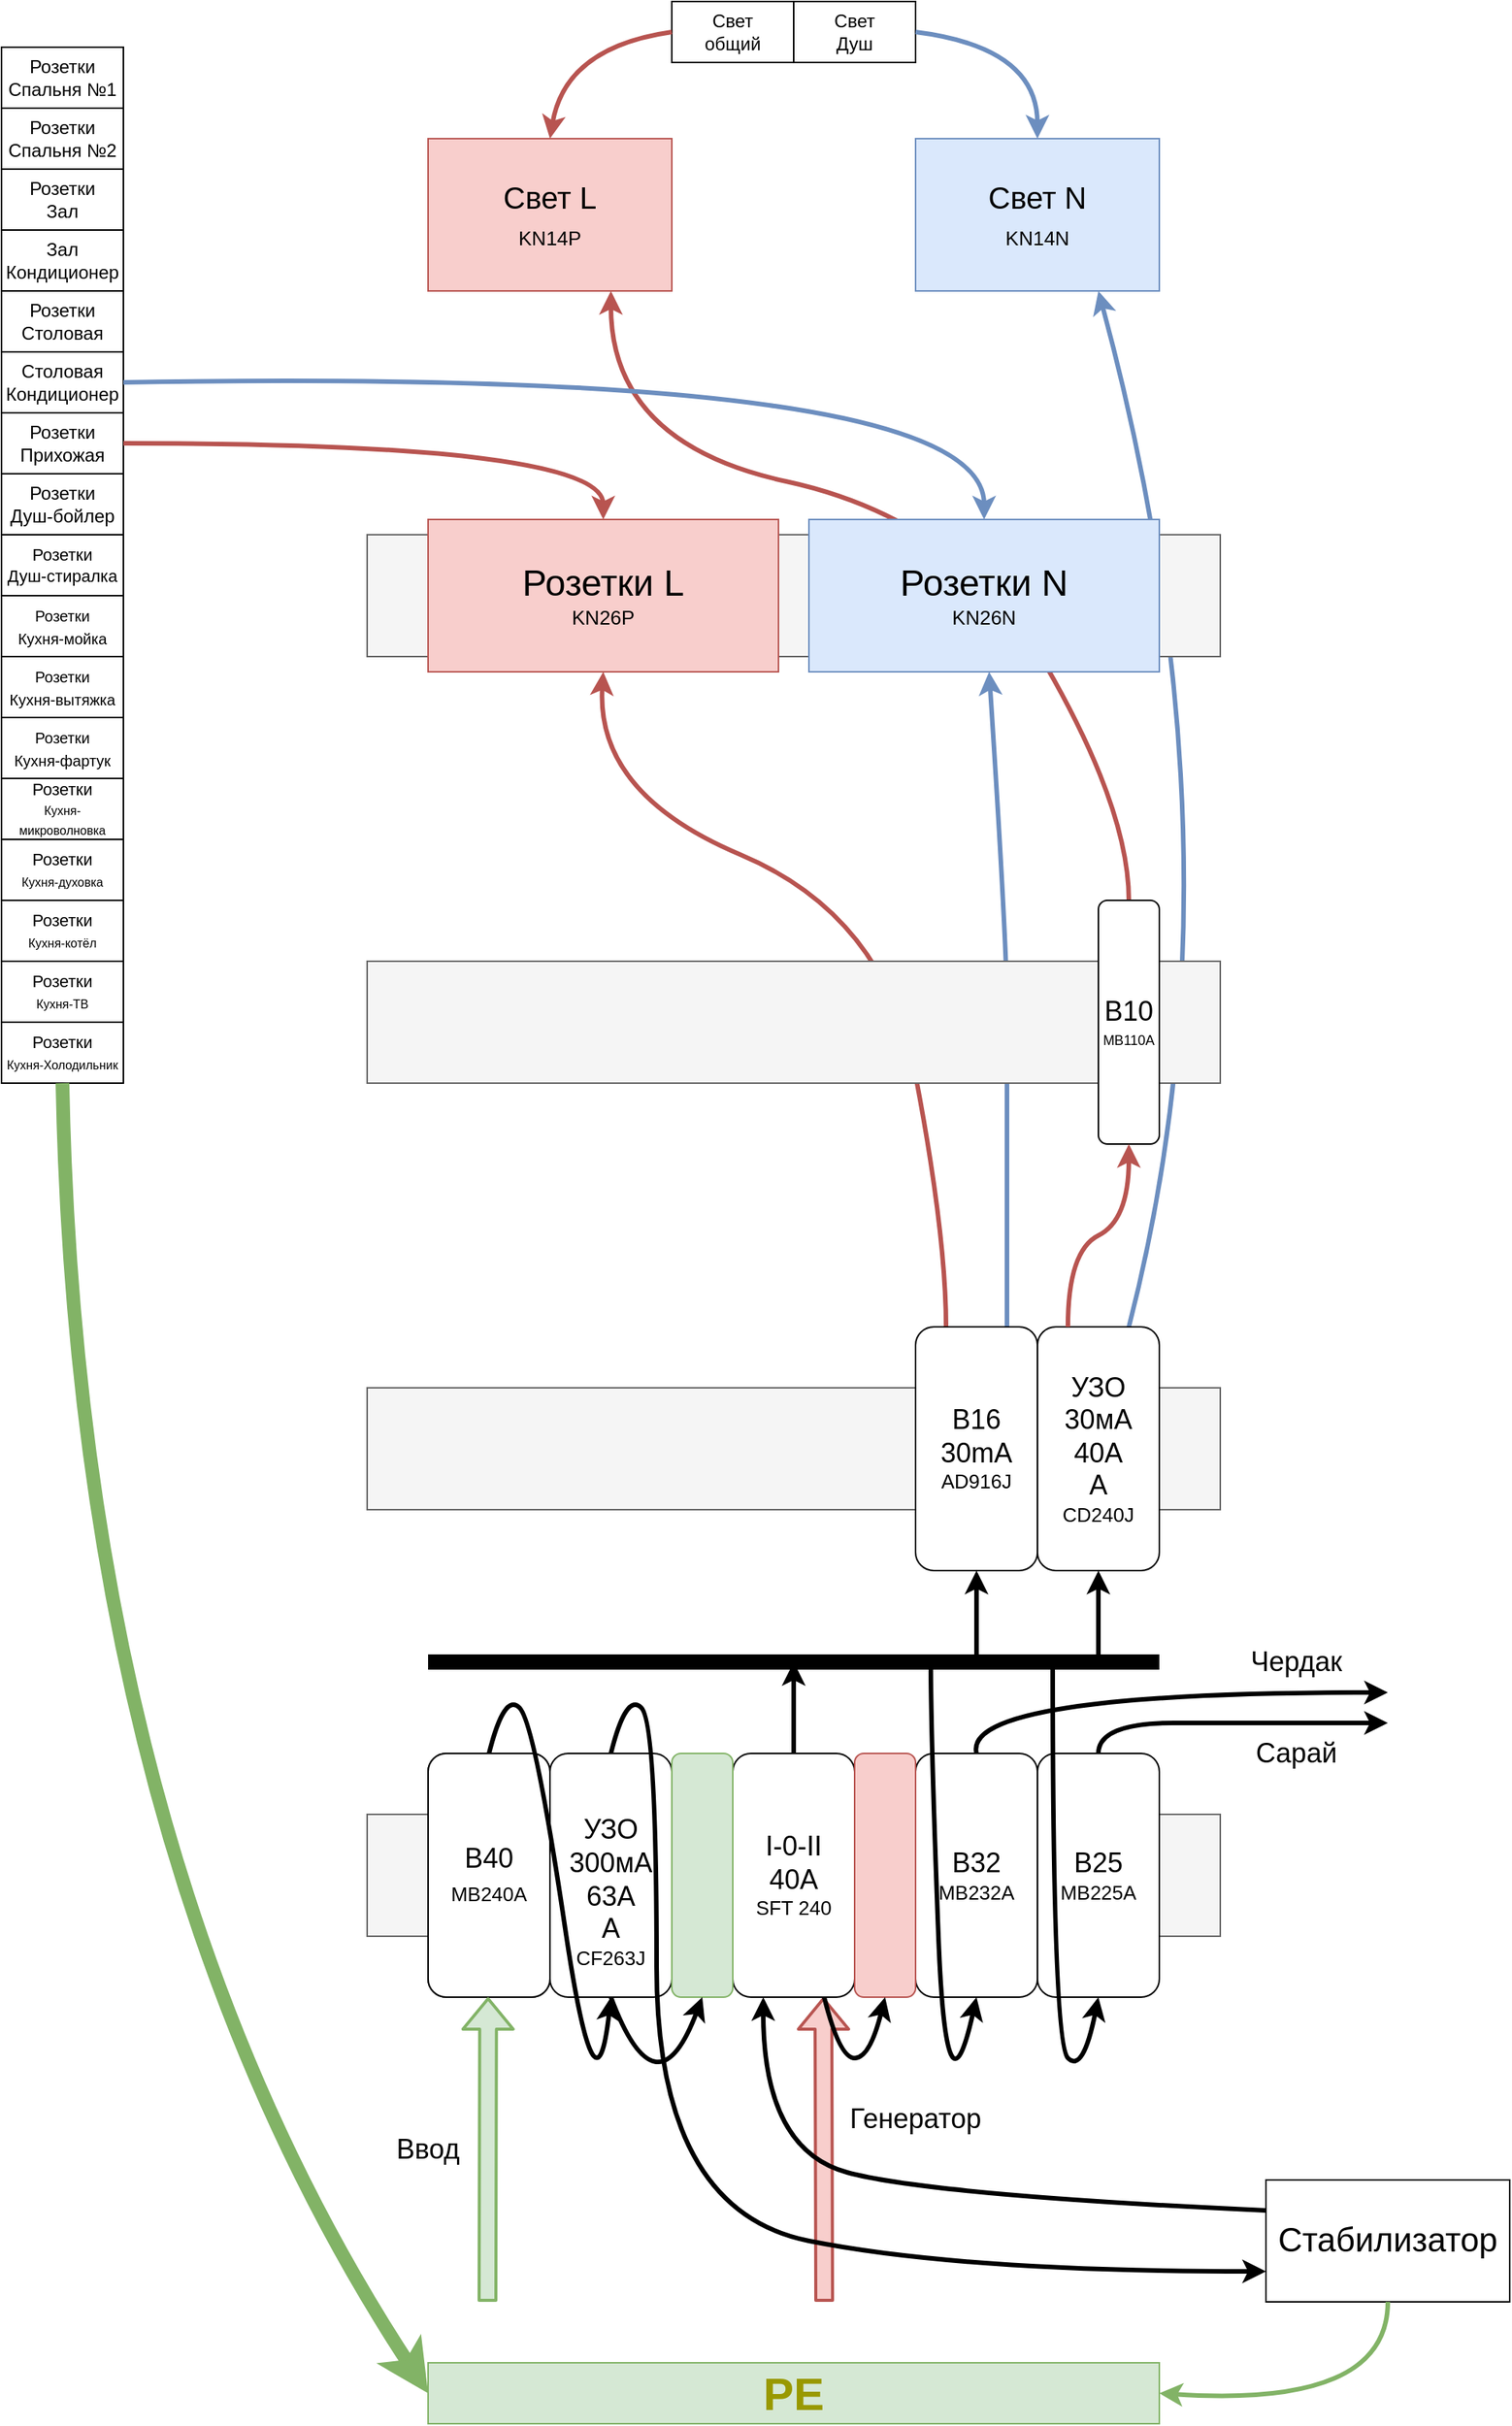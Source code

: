 <mxfile version="13.6.2" type="github">
  <diagram id="LkfhWpor7lDu-k25dBGM" name="Версия 1">
    <mxGraphModel dx="1091" dy="1103" grid="1" gridSize="10" guides="1" tooltips="1" connect="1" arrows="1" fold="1" page="1" pageScale="1" pageWidth="1169" pageHeight="1654" math="0" shadow="0">
      <root>
        <mxCell id="1T-89taB87COxcUD3kPp-0" />
        <mxCell id="1T-89taB87COxcUD3kPp-1" parent="1T-89taB87COxcUD3kPp-0" />
        <mxCell id="gXGEx_JHsCBYrGABIQa0-18" value="" style="shape=flexArrow;endArrow=classic;html=1;strokeWidth=2;fillColor=#f8cecc;strokeColor=#b85450;" edge="1" parent="1T-89taB87COxcUD3kPp-1">
          <mxGeometry width="50" height="50" relative="1" as="geometry">
            <mxPoint x="580" y="1520" as="sourcePoint" />
            <mxPoint x="579.5" y="1320" as="targetPoint" />
          </mxGeometry>
        </mxCell>
        <mxCell id="tsX-wB04UhycCPOWPUZV-7" value="" style="curved=1;endArrow=classic;html=1;strokeWidth=3;fillColor=#f8cecc;strokeColor=#b85450;exitX=0.75;exitY=0;exitDx=0;exitDy=0;entryX=0.5;entryY=1;entryDx=0;entryDy=0;" edge="1" parent="1T-89taB87COxcUD3kPp-1" target="tsX-wB04UhycCPOWPUZV-3">
          <mxGeometry width="50" height="50" relative="1" as="geometry">
            <mxPoint x="660.0" y="880" as="sourcePoint" />
            <mxPoint x="660.0" y="760" as="targetPoint" />
            <Array as="points">
              <mxPoint x="660" y="820" />
              <mxPoint x="620" y="610" />
              <mxPoint x="430" y="530" />
            </Array>
          </mxGeometry>
        </mxCell>
        <mxCell id="tsX-wB04UhycCPOWPUZV-6" value="" style="curved=1;endArrow=classic;html=1;strokeWidth=3;fillColor=#dae8fc;strokeColor=#6c8ebf;exitX=0.75;exitY=0;exitDx=0;exitDy=0;" edge="1" parent="1T-89taB87COxcUD3kPp-1" source="gXGEx_JHsCBYrGABIQa0-9" target="tsX-wB04UhycCPOWPUZV-2">
          <mxGeometry width="50" height="50" relative="1" as="geometry">
            <mxPoint x="500" y="680" as="sourcePoint" />
            <mxPoint x="550" y="630" as="targetPoint" />
            <Array as="points">
              <mxPoint x="700" y="710" />
              <mxPoint x="700" y="630" />
            </Array>
          </mxGeometry>
        </mxCell>
        <mxCell id="tsX-wB04UhycCPOWPUZV-8" value="" style="curved=1;endArrow=classic;html=1;strokeWidth=3;fillColor=#dae8fc;strokeColor=#6c8ebf;exitX=0.75;exitY=0;exitDx=0;exitDy=0;entryX=0.75;entryY=1;entryDx=0;entryDy=0;" edge="1" parent="1T-89taB87COxcUD3kPp-1" source="gXGEx_JHsCBYrGABIQa0-3" target="tsX-wB04UhycCPOWPUZV-4">
          <mxGeometry width="50" height="50" relative="1" as="geometry">
            <mxPoint x="863.24" y="870" as="sourcePoint" />
            <mxPoint x="850.005" y="470" as="targetPoint" />
            <Array as="points">
              <mxPoint x="860" y="570" />
            </Array>
          </mxGeometry>
        </mxCell>
        <mxCell id="tsX-wB04UhycCPOWPUZV-10" value="" style="curved=1;endArrow=classic;html=1;strokeWidth=3;fillColor=#f8cecc;strokeColor=#b85450;exitX=0.5;exitY=0;exitDx=0;exitDy=0;entryX=0.75;entryY=1;entryDx=0;entryDy=0;" edge="1" parent="1T-89taB87COxcUD3kPp-1" source="tsX-wB04UhycCPOWPUZV-0" target="tsX-wB04UhycCPOWPUZV-5">
          <mxGeometry width="50" height="50" relative="1" as="geometry">
            <mxPoint x="480" y="680" as="sourcePoint" />
            <mxPoint x="530" y="630" as="targetPoint" />
            <Array as="points">
              <mxPoint x="780" y="540" />
              <mxPoint x="670" y="350" />
              <mxPoint x="440" y="300" />
            </Array>
          </mxGeometry>
        </mxCell>
        <mxCell id="tsX-wB04UhycCPOWPUZV-14" value="" style="rounded=0;whiteSpace=wrap;html=1;fillColor=#f5f5f5;strokeColor=#666666;fontColor=#333333;" vertex="1" parent="1T-89taB87COxcUD3kPp-1">
          <mxGeometry x="280" y="360" width="560" height="80" as="geometry" />
        </mxCell>
        <mxCell id="tsX-wB04UhycCPOWPUZV-13" value="" style="rounded=0;whiteSpace=wrap;html=1;fillColor=#f5f5f5;strokeColor=#666666;fontColor=#333333;" vertex="1" parent="1T-89taB87COxcUD3kPp-1">
          <mxGeometry x="280" y="640" width="560" height="80" as="geometry" />
        </mxCell>
        <mxCell id="tsX-wB04UhycCPOWPUZV-12" value="" style="rounded=0;whiteSpace=wrap;html=1;fillColor=#f5f5f5;strokeColor=#666666;fontColor=#333333;" vertex="1" parent="1T-89taB87COxcUD3kPp-1">
          <mxGeometry x="280" y="920" width="560" height="80" as="geometry" />
        </mxCell>
        <mxCell id="tsX-wB04UhycCPOWPUZV-11" value="" style="rounded=0;whiteSpace=wrap;html=1;fillColor=#f5f5f5;strokeColor=#666666;fontColor=#333333;" vertex="1" parent="1T-89taB87COxcUD3kPp-1">
          <mxGeometry x="280" y="1200" width="560" height="80" as="geometry" />
        </mxCell>
        <mxCell id="gXGEx_JHsCBYrGABIQa0-0" value="" style="rounded=1;whiteSpace=wrap;html=1;" vertex="1" parent="1T-89taB87COxcUD3kPp-1">
          <mxGeometry x="320" y="1160" width="80" height="160" as="geometry" />
        </mxCell>
        <mxCell id="gXGEx_JHsCBYrGABIQa0-1" value="&lt;div style=&quot;font-size: 18px&quot;&gt;&lt;font style=&quot;font-size: 18px&quot;&gt;&lt;b&gt;&lt;font style=&quot;font-size: 18px&quot;&gt;&lt;br&gt;&lt;/font&gt;&lt;/b&gt;&lt;/font&gt;&lt;/div&gt;&lt;div style=&quot;font-size: 18px&quot;&gt;&lt;font style=&quot;font-size: 18px&quot;&gt;&lt;font style=&quot;font-size: 18px&quot;&gt;УЗО&lt;/font&gt;&lt;/font&gt;&lt;/div&gt;&lt;div style=&quot;font-size: 18px&quot;&gt;&lt;font style=&quot;font-size: 18px&quot;&gt;&lt;font style=&quot;font-size: 18px&quot;&gt;300мА&lt;/font&gt;&lt;/font&gt;&lt;/div&gt;&lt;div style=&quot;font-size: 18px&quot;&gt;&lt;font style=&quot;font-size: 18px&quot;&gt;&lt;font style=&quot;font-size: 18px&quot;&gt;63А&lt;/font&gt;&lt;/font&gt;&lt;/div&gt;&lt;div style=&quot;font-size: 18px&quot;&gt;&lt;font style=&quot;font-size: 18px&quot;&gt;&lt;font style=&quot;font-size: 18px&quot;&gt;А&lt;/font&gt;&lt;/font&gt;&lt;br&gt;&lt;/div&gt;&lt;div&gt;&lt;span style=&quot;font-size: 13px ; color: #000000 ; font-weight: normal ; text-decoration: none ; font-family: &amp;#34;arial&amp;#34; ; font-style: normal&quot;&gt;CF263J&lt;/span&gt;&lt;/div&gt;" style="rounded=1;whiteSpace=wrap;html=1;" vertex="1" parent="1T-89taB87COxcUD3kPp-1">
          <mxGeometry x="400" y="1160" width="80" height="160" as="geometry" />
        </mxCell>
        <mxCell id="gXGEx_JHsCBYrGABIQa0-2" value="&lt;div style=&quot;font-size: 18px&quot;&gt;&lt;span style=&quot;color: rgb(0 , 0 , 0) ; font-weight: normal ; text-decoration: none ; font-family: &amp;#34;arial&amp;#34; ; font-style: normal&quot;&gt;&lt;font style=&quot;font-size: 18px&quot;&gt;B32&lt;/font&gt;&lt;br&gt;&lt;/span&gt;&lt;/div&gt;&lt;div&gt;&lt;span style=&quot;font-size: 13px ; color: #000000 ; font-weight: normal ; text-decoration: none ; font-family: &amp;#34;arial&amp;#34; ; font-style: normal&quot;&gt; MB232A&lt;/span&gt;&lt;/div&gt;" style="rounded=1;whiteSpace=wrap;html=1;" vertex="1" parent="1T-89taB87COxcUD3kPp-1">
          <mxGeometry x="640" y="1160" width="80" height="160" as="geometry" />
        </mxCell>
        <mxCell id="gXGEx_JHsCBYrGABIQa0-3" value="&lt;div style=&quot;font-size: 18px&quot;&gt;&lt;font style=&quot;font-size: 18px&quot;&gt;&lt;span style=&quot;color: rgb(0 , 0 , 0) ; font-weight: normal ; text-decoration: none ; font-family: &amp;#34;arial&amp;#34; ; font-style: normal&quot;&gt;УЗО&lt;/span&gt;&lt;/font&gt;&lt;/div&gt;&lt;div style=&quot;font-size: 18px&quot;&gt;&lt;font style=&quot;font-size: 18px&quot;&gt;&lt;span style=&quot;color: rgb(0 , 0 , 0) ; font-weight: normal ; text-decoration: none ; font-family: &amp;#34;arial&amp;#34; ; font-style: normal&quot;&gt;30мА&lt;/span&gt;&lt;/font&gt;&lt;/div&gt;&lt;div style=&quot;font-size: 18px&quot;&gt;&lt;font style=&quot;font-size: 18px&quot;&gt;&lt;span style=&quot;color: rgb(0 , 0 , 0) ; font-weight: normal ; text-decoration: none ; font-family: &amp;#34;arial&amp;#34; ; font-style: normal&quot;&gt;40А&lt;/span&gt;&lt;/font&gt;&lt;/div&gt;&lt;div style=&quot;font-size: 18px&quot;&gt;&lt;span style=&quot;color: rgb(0 , 0 , 0) ; font-weight: normal ; text-decoration: none ; font-family: &amp;#34;arial&amp;#34; ; font-style: normal&quot;&gt;&lt;font style=&quot;font-size: 18px&quot;&gt;А&lt;/font&gt;&lt;br&gt;&lt;/span&gt;&lt;/div&gt;&lt;div&gt;&lt;span style=&quot;font-size: 13px ; color: #000000 ; font-weight: normal ; text-decoration: none ; font-family: &amp;#34;arial&amp;#34; ; font-style: normal&quot;&gt;CD240J&lt;/span&gt;&lt;/div&gt;" style="rounded=1;whiteSpace=wrap;html=1;" vertex="1" parent="1T-89taB87COxcUD3kPp-1">
          <mxGeometry x="720" y="880" width="80" height="160" as="geometry" />
        </mxCell>
        <mxCell id="gXGEx_JHsCBYrGABIQa0-7" value="&lt;div&gt;&lt;font style=&quot;font-size: 18px&quot;&gt;B40&lt;/font&gt;&lt;br&gt;&lt;font style=&quot;font-size: 18px&quot;&gt;&lt;span style=&quot;font-size: 13px ; color: #000000 ; font-weight: normal ; text-decoration: none ; font-family: &amp;#34;arial&amp;#34; ; font-style: normal&quot;&gt;MB240A&lt;/span&gt;&lt;/font&gt;&lt;/div&gt;" style="rounded=1;whiteSpace=wrap;html=1;" vertex="1" parent="1T-89taB87COxcUD3kPp-1">
          <mxGeometry x="320" y="1160" width="80" height="160" as="geometry" />
        </mxCell>
        <mxCell id="gXGEx_JHsCBYrGABIQa0-9" value="&lt;div style=&quot;font-size: 18px&quot;&gt;&lt;font style=&quot;font-size: 18px&quot;&gt;&lt;span style=&quot;color: rgb(0 , 0 , 0) ; font-weight: normal ; text-decoration: none ; font-family: &amp;#34;arial&amp;#34; ; font-style: normal&quot;&gt;B16&lt;/span&gt;&lt;/font&gt;&lt;/div&gt;&lt;div style=&quot;font-size: 18px&quot;&gt;&lt;span style=&quot;color: rgb(0 , 0 , 0) ; font-weight: normal ; text-decoration: none ; font-family: &amp;#34;arial&amp;#34; ; font-style: normal&quot;&gt;&lt;font style=&quot;font-size: 18px&quot;&gt;30mA&lt;/font&gt;&lt;br&gt;&lt;/span&gt;&lt;/div&gt;&lt;div&gt;&lt;span style=&quot;font-size: 13px ; color: #000000 ; font-weight: normal ; text-decoration: none ; font-family: &amp;#34;arial&amp;#34; ; font-style: normal&quot;&gt;AD916J&lt;/span&gt;&lt;/div&gt;" style="rounded=1;whiteSpace=wrap;html=1;" vertex="1" parent="1T-89taB87COxcUD3kPp-1">
          <mxGeometry x="640" y="880" width="80" height="160" as="geometry" />
        </mxCell>
        <mxCell id="gXGEx_JHsCBYrGABIQa0-10" value="&lt;div style=&quot;font-size: 18px&quot;&gt;&lt;span style=&quot;color: rgb(0 , 0 , 0) ; font-weight: normal ; text-decoration: none ; font-family: &amp;#34;arial&amp;#34; ; font-style: normal&quot;&gt;I-0-II&lt;br&gt;&lt;/span&gt;&lt;/div&gt;&lt;div style=&quot;font-size: 18px&quot;&gt;&lt;span style=&quot;color: rgb(0 , 0 , 0) ; font-weight: normal ; text-decoration: none ; font-family: &amp;#34;arial&amp;#34; ; font-style: normal&quot;&gt;40A&lt;br&gt;&lt;/span&gt;&lt;/div&gt;&lt;div&gt;&lt;span style=&quot;font-size: 13px ; color: #000000 ; font-weight: normal ; text-decoration: none ; font-family: &amp;#34;arial&amp;#34; ; font-style: normal&quot;&gt;SFT 240&lt;/span&gt;&lt;/div&gt;" style="rounded=1;whiteSpace=wrap;html=1;" vertex="1" parent="1T-89taB87COxcUD3kPp-1">
          <mxGeometry x="520" y="1160" width="80" height="160" as="geometry" />
        </mxCell>
        <mxCell id="gXGEx_JHsCBYrGABIQa0-11" value="&lt;div style=&quot;font-size: 18px&quot;&gt;&lt;span style=&quot;color: rgb(0 , 0 , 0) ; font-weight: normal ; text-decoration: none ; font-family: &amp;#34;arial&amp;#34; ; font-style: normal&quot;&gt;&lt;font style=&quot;font-size: 18px&quot;&gt;B25&lt;/font&gt;&lt;br&gt;&lt;/span&gt;&lt;/div&gt;&lt;div&gt;&lt;span style=&quot;font-size: 13px ; color: #000000 ; font-weight: normal ; text-decoration: none ; font-family: &amp;#34;arial&amp;#34; ; font-style: normal&quot;&gt;MB225A&lt;/span&gt;&lt;/div&gt;" style="rounded=1;whiteSpace=wrap;html=1;" vertex="1" parent="1T-89taB87COxcUD3kPp-1">
          <mxGeometry x="720" y="1160" width="80" height="160" as="geometry" />
        </mxCell>
        <mxCell id="gXGEx_JHsCBYrGABIQa0-12" value="" style="rounded=1;whiteSpace=wrap;html=1;fillColor=#d5e8d4;strokeColor=#82b366;" vertex="1" parent="1T-89taB87COxcUD3kPp-1">
          <mxGeometry x="480" y="1160" width="40" height="160" as="geometry" />
        </mxCell>
        <mxCell id="gXGEx_JHsCBYrGABIQa0-13" value="" style="rounded=1;whiteSpace=wrap;html=1;fillColor=#f8cecc;strokeColor=#b85450;" vertex="1" parent="1T-89taB87COxcUD3kPp-1">
          <mxGeometry x="600" y="1160" width="40" height="160" as="geometry" />
        </mxCell>
        <mxCell id="gXGEx_JHsCBYrGABIQa0-14" value="" style="shape=flexArrow;endArrow=classic;html=1;strokeWidth=2;fillColor=#d5e8d4;strokeColor=#82b366;" edge="1" parent="1T-89taB87COxcUD3kPp-1">
          <mxGeometry width="50" height="50" relative="1" as="geometry">
            <mxPoint x="359" y="1520" as="sourcePoint" />
            <mxPoint x="359.41" y="1320" as="targetPoint" />
          </mxGeometry>
        </mxCell>
        <mxCell id="gXGEx_JHsCBYrGABIQa0-15" value="" style="curved=1;endArrow=classic;html=1;strokeWidth=3;exitX=0.5;exitY=0;exitDx=0;exitDy=0;entryX=0.5;entryY=1;entryDx=0;entryDy=0;" edge="1" source="gXGEx_JHsCBYrGABIQa0-7" target="gXGEx_JHsCBYrGABIQa0-1" parent="1T-89taB87COxcUD3kPp-1">
          <mxGeometry width="50" height="50" relative="1" as="geometry">
            <mxPoint x="600" y="1230" as="sourcePoint" />
            <mxPoint x="650" y="1180" as="targetPoint" />
            <Array as="points">
              <mxPoint x="370" y="1120" />
              <mxPoint x="390" y="1140" />
              <mxPoint x="430" y="1410" />
            </Array>
          </mxGeometry>
        </mxCell>
        <mxCell id="gXGEx_JHsCBYrGABIQa0-16" value="" style="curved=1;endArrow=classic;html=1;strokeWidth=3;exitX=0.5;exitY=0;exitDx=0;exitDy=0;entryX=0;entryY=0.75;entryDx=0;entryDy=0;" edge="1" target="tsX-wB04UhycCPOWPUZV-39" parent="1T-89taB87COxcUD3kPp-1">
          <mxGeometry width="50" height="50" relative="1" as="geometry">
            <mxPoint x="440.0" y="1160" as="sourcePoint" />
            <mxPoint x="520.0" y="1320" as="targetPoint" />
            <Array as="points">
              <mxPoint x="450" y="1120" />
              <mxPoint x="470" y="1140" />
              <mxPoint x="470" y="1460" />
              <mxPoint x="670" y="1500" />
            </Array>
          </mxGeometry>
        </mxCell>
        <mxCell id="gXGEx_JHsCBYrGABIQa0-17" value="" style="curved=1;endArrow=classic;html=1;strokeWidth=3;exitX=0.5;exitY=1;exitDx=0;exitDy=0;entryX=0.5;entryY=1;entryDx=0;entryDy=0;" edge="1" source="gXGEx_JHsCBYrGABIQa0-1" target="gXGEx_JHsCBYrGABIQa0-12" parent="1T-89taB87COxcUD3kPp-1">
          <mxGeometry width="50" height="50" relative="1" as="geometry">
            <mxPoint x="600" y="1230" as="sourcePoint" />
            <mxPoint x="650" y="1180" as="targetPoint" />
            <Array as="points">
              <mxPoint x="470" y="1400" />
            </Array>
          </mxGeometry>
        </mxCell>
        <mxCell id="gXGEx_JHsCBYrGABIQa0-19" value="" style="curved=1;endArrow=classic;html=1;strokeWidth=3;entryX=0.5;entryY=1;entryDx=0;entryDy=0;" edge="1" target="gXGEx_JHsCBYrGABIQa0-13" parent="1T-89taB87COxcUD3kPp-1">
          <mxGeometry width="50" height="50" relative="1" as="geometry">
            <mxPoint x="580.0" y="1320" as="sourcePoint" />
            <mxPoint x="650" y="1180" as="targetPoint" />
            <Array as="points">
              <mxPoint x="590" y="1360" />
              <mxPoint x="610" y="1360" />
            </Array>
          </mxGeometry>
        </mxCell>
        <mxCell id="gXGEx_JHsCBYrGABIQa0-20" value="" style="curved=1;endArrow=classic;html=1;strokeWidth=3;entryX=0.5;entryY=1;entryDx=0;entryDy=0;" edge="1" target="gXGEx_JHsCBYrGABIQa0-2" parent="1T-89taB87COxcUD3kPp-1">
          <mxGeometry width="50" height="50" relative="1" as="geometry">
            <mxPoint x="650.0" y="1100" as="sourcePoint" />
            <mxPoint x="660.0" y="1320" as="targetPoint" />
            <Array as="points">
              <mxPoint x="650" y="1150" />
              <mxPoint x="660" y="1410" />
            </Array>
          </mxGeometry>
        </mxCell>
        <mxCell id="gXGEx_JHsCBYrGABIQa0-21" value="" style="curved=1;endArrow=classic;html=1;strokeWidth=3;entryX=0.5;entryY=1;entryDx=0;entryDy=0;" edge="1" target="gXGEx_JHsCBYrGABIQa0-11" parent="1T-89taB87COxcUD3kPp-1">
          <mxGeometry width="50" height="50" relative="1" as="geometry">
            <mxPoint x="730.0" y="1100" as="sourcePoint" />
            <mxPoint x="630.0" y="1330" as="targetPoint" />
            <Array as="points">
              <mxPoint x="730" y="1350" />
              <mxPoint x="750" y="1370" />
            </Array>
          </mxGeometry>
        </mxCell>
        <mxCell id="gXGEx_JHsCBYrGABIQa0-22" value="" style="endArrow=none;html=1;strokeWidth=10;" edge="1" parent="1T-89taB87COxcUD3kPp-1">
          <mxGeometry width="50" height="50" relative="1" as="geometry">
            <mxPoint x="320" y="1100" as="sourcePoint" />
            <mxPoint x="800.0" y="1100" as="targetPoint" />
          </mxGeometry>
        </mxCell>
        <mxCell id="gXGEx_JHsCBYrGABIQa0-23" value="" style="endArrow=classic;html=1;strokeWidth=3;exitX=0.5;exitY=0;exitDx=0;exitDy=0;" edge="1" source="gXGEx_JHsCBYrGABIQa0-10" parent="1T-89taB87COxcUD3kPp-1">
          <mxGeometry width="50" height="50" relative="1" as="geometry">
            <mxPoint x="600" y="1230" as="sourcePoint" />
            <mxPoint x="560.0" y="1100" as="targetPoint" />
          </mxGeometry>
        </mxCell>
        <mxCell id="gXGEx_JHsCBYrGABIQa0-24" value="" style="endArrow=classic;html=1;strokeWidth=3;entryX=0.5;entryY=1;entryDx=0;entryDy=0;" edge="1" target="gXGEx_JHsCBYrGABIQa0-9" parent="1T-89taB87COxcUD3kPp-1">
          <mxGeometry width="50" height="50" relative="1" as="geometry">
            <mxPoint x="680" y="1100" as="sourcePoint" />
            <mxPoint x="890.0" y="1110" as="targetPoint" />
          </mxGeometry>
        </mxCell>
        <mxCell id="gXGEx_JHsCBYrGABIQa0-25" value="" style="endArrow=classic;html=1;strokeWidth=3;entryX=0.5;entryY=1;entryDx=0;entryDy=0;" edge="1" parent="1T-89taB87COxcUD3kPp-1">
          <mxGeometry width="50" height="50" relative="1" as="geometry">
            <mxPoint x="760.0" y="1100" as="sourcePoint" />
            <mxPoint x="760.0" y="1040" as="targetPoint" />
          </mxGeometry>
        </mxCell>
        <mxCell id="gXGEx_JHsCBYrGABIQa0-30" value="" style="curved=1;endArrow=classic;html=1;strokeWidth=3;exitX=0.5;exitY=0;exitDx=0;exitDy=0;" edge="1" source="gXGEx_JHsCBYrGABIQa0-11" parent="1T-89taB87COxcUD3kPp-1">
          <mxGeometry width="50" height="50" relative="1" as="geometry">
            <mxPoint x="880" y="1160" as="sourcePoint" />
            <mxPoint x="950" y="1140" as="targetPoint" />
            <Array as="points">
              <mxPoint x="760" y="1140" />
              <mxPoint x="860" y="1140" />
              <mxPoint x="910" y="1140" />
            </Array>
          </mxGeometry>
        </mxCell>
        <mxCell id="gXGEx_JHsCBYrGABIQa0-31" value="" style="curved=1;endArrow=classic;html=1;strokeWidth=3;exitX=0.5;exitY=0;exitDx=0;exitDy=0;" edge="1" parent="1T-89taB87COxcUD3kPp-1" source="gXGEx_JHsCBYrGABIQa0-2">
          <mxGeometry width="50" height="50" relative="1" as="geometry">
            <mxPoint x="690.0" y="1170" as="sourcePoint" />
            <mxPoint x="950.0" y="1120" as="targetPoint" />
            <Array as="points">
              <mxPoint x="670" y="1120" />
            </Array>
          </mxGeometry>
        </mxCell>
        <mxCell id="gXGEx_JHsCBYrGABIQa0-32" value="&lt;font style=&quot;font-size: 18px&quot;&gt;Ввод&lt;/font&gt;" style="text;html=1;strokeColor=none;fillColor=none;align=center;verticalAlign=middle;whiteSpace=wrap;rounded=0;" vertex="1" parent="1T-89taB87COxcUD3kPp-1">
          <mxGeometry x="300" y="1410" width="40" height="20" as="geometry" />
        </mxCell>
        <mxCell id="gXGEx_JHsCBYrGABIQa0-33" value="&lt;font style=&quot;font-size: 18px&quot;&gt;Генератор&lt;/font&gt;" style="text;html=1;strokeColor=none;fillColor=none;align=center;verticalAlign=middle;whiteSpace=wrap;rounded=0;" vertex="1" parent="1T-89taB87COxcUD3kPp-1">
          <mxGeometry x="600" y="1390" width="80" height="20" as="geometry" />
        </mxCell>
        <mxCell id="gXGEx_JHsCBYrGABIQa0-34" value="&lt;font style=&quot;font-size: 18px&quot;&gt;Сарай&lt;/font&gt;" style="text;html=1;strokeColor=none;fillColor=none;align=center;verticalAlign=middle;whiteSpace=wrap;rounded=0;" vertex="1" parent="1T-89taB87COxcUD3kPp-1">
          <mxGeometry x="850" y="1150" width="80" height="20" as="geometry" />
        </mxCell>
        <mxCell id="gXGEx_JHsCBYrGABIQa0-35" value="&lt;font style=&quot;font-size: 18px&quot;&gt;Чердак&lt;/font&gt;" style="text;html=1;strokeColor=none;fillColor=none;align=center;verticalAlign=middle;whiteSpace=wrap;rounded=0;" vertex="1" parent="1T-89taB87COxcUD3kPp-1">
          <mxGeometry x="850" y="1090" width="80" height="20" as="geometry" />
        </mxCell>
        <mxCell id="gXGEx_JHsCBYrGABIQa0-36" value="&lt;font color=&quot;#999900&quot;&gt;&lt;b&gt;&lt;font style=&quot;font-size: 30px&quot;&gt;PE&lt;/font&gt;&lt;/b&gt;&lt;/font&gt;" style="rounded=0;whiteSpace=wrap;html=1;fillColor=#d5e8d4;strokeColor=#82b366;" vertex="1" parent="1T-89taB87COxcUD3kPp-1">
          <mxGeometry x="320" y="1560" width="480" height="40" as="geometry" />
        </mxCell>
        <mxCell id="tsX-wB04UhycCPOWPUZV-0" value="&lt;div&gt;&lt;span style=&quot;font-size: 13px ; color: #000000 ; font-weight: normal ; text-decoration: none ; font-family: &amp;#34;arial&amp;#34; ; font-style: normal&quot;&gt;&lt;font style=&quot;font-size: 18px&quot;&gt;B10&lt;/font&gt;&lt;br&gt;&lt;/span&gt;&lt;/div&gt;&lt;div&gt;&lt;font size=&quot;1&quot;&gt;&lt;span style=&quot;font-size: 9px ; color: rgb(0 , 0 , 0) ; font-weight: normal ; text-decoration: none ; font-family: &amp;#34;arial&amp;#34; ; font-style: normal&quot;&gt;MB110A&lt;/span&gt;&lt;/font&gt;&lt;/div&gt;" style="rounded=1;whiteSpace=wrap;html=1;" vertex="1" parent="1T-89taB87COxcUD3kPp-1">
          <mxGeometry x="760" y="600" width="40" height="160" as="geometry" />
        </mxCell>
        <mxCell id="tsX-wB04UhycCPOWPUZV-1" value="" style="curved=1;endArrow=classic;html=1;strokeWidth=3;fillColor=#f8cecc;strokeColor=#b85450;exitX=0.25;exitY=0;exitDx=0;exitDy=0;entryX=0.5;entryY=1;entryDx=0;entryDy=0;" edge="1" parent="1T-89taB87COxcUD3kPp-1" source="gXGEx_JHsCBYrGABIQa0-3" target="tsX-wB04UhycCPOWPUZV-0">
          <mxGeometry width="50" height="50" relative="1" as="geometry">
            <mxPoint x="500" y="960" as="sourcePoint" />
            <mxPoint x="550" y="910" as="targetPoint" />
            <Array as="points">
              <mxPoint x="740" y="830" />
              <mxPoint x="780" y="810" />
            </Array>
          </mxGeometry>
        </mxCell>
        <mxCell id="tsX-wB04UhycCPOWPUZV-2" value="&lt;div&gt;&lt;font style=&quot;font-size: 24px&quot;&gt;Розетки N&lt;/font&gt;&lt;/div&gt;&lt;div style=&quot;font-size: 13px&quot;&gt;&lt;font style=&quot;font-size: 13px&quot;&gt;KN26N&lt;br&gt;&lt;/font&gt;&lt;/div&gt;" style="rounded=0;whiteSpace=wrap;html=1;fillColor=#dae8fc;strokeColor=#6c8ebf;" vertex="1" parent="1T-89taB87COxcUD3kPp-1">
          <mxGeometry x="570" y="350" width="230" height="100" as="geometry" />
        </mxCell>
        <mxCell id="tsX-wB04UhycCPOWPUZV-3" value="&lt;div&gt;&lt;font style=&quot;font-size: 24px&quot;&gt;Розетки L&lt;/font&gt;&lt;/div&gt;&lt;div style=&quot;font-size: 13px&quot;&gt;&lt;font style=&quot;font-size: 13px&quot;&gt;KN26P&lt;br&gt;&lt;/font&gt;&lt;/div&gt;" style="rounded=0;whiteSpace=wrap;html=1;fillColor=#f8cecc;strokeColor=#b85450;" vertex="1" parent="1T-89taB87COxcUD3kPp-1">
          <mxGeometry x="320" y="350" width="230" height="100" as="geometry" />
        </mxCell>
        <mxCell id="tsX-wB04UhycCPOWPUZV-4" value="&lt;div&gt;&lt;font style=&quot;font-size: 20px&quot;&gt;Свет N&lt;/font&gt;&lt;br&gt;&lt;font style=&quot;font-size: 20px&quot;&gt;&lt;span style=&quot;font-size: 13px ; color: #000000 ; font-weight: normal ; text-decoration: none ; font-family: &amp;#34;arial&amp;#34; ; font-style: normal&quot;&gt;KN14N&lt;/span&gt;&lt;/font&gt;&lt;/div&gt;" style="rounded=0;whiteSpace=wrap;html=1;fillColor=#dae8fc;strokeColor=#6c8ebf;" vertex="1" parent="1T-89taB87COxcUD3kPp-1">
          <mxGeometry x="640" y="100" width="160" height="100" as="geometry" />
        </mxCell>
        <mxCell id="tsX-wB04UhycCPOWPUZV-5" value="&lt;div&gt;&lt;font style=&quot;font-size: 20px&quot;&gt;Свет L&lt;/font&gt;&lt;br&gt;&lt;font style=&quot;font-size: 20px&quot;&gt;&lt;font style=&quot;font-size: 20px&quot;&gt;&lt;span style=&quot;font-size: 13px ; color: #000000 ; font-weight: normal ; text-decoration: none ; font-family: &amp;#34;arial&amp;#34; ; font-style: normal&quot;&gt;KN14P&lt;/span&gt;&lt;/font&gt;&lt;/font&gt;&lt;/div&gt;" style="rounded=0;whiteSpace=wrap;html=1;fillColor=#f8cecc;strokeColor=#b85450;" vertex="1" parent="1T-89taB87COxcUD3kPp-1">
          <mxGeometry x="320" y="100" width="160" height="100" as="geometry" />
        </mxCell>
        <mxCell id="tsX-wB04UhycCPOWPUZV-15" value="&lt;div&gt;Свет&lt;/div&gt;&lt;div&gt;общий&lt;br&gt;&lt;/div&gt;" style="rounded=0;whiteSpace=wrap;html=1;" vertex="1" parent="1T-89taB87COxcUD3kPp-1">
          <mxGeometry x="480" y="10" width="80" height="40" as="geometry" />
        </mxCell>
        <mxCell id="tsX-wB04UhycCPOWPUZV-16" value="&lt;div&gt;Свет&lt;/div&gt;&lt;div&gt;Душ&lt;br&gt;&lt;/div&gt;" style="rounded=0;whiteSpace=wrap;html=1;" vertex="1" parent="1T-89taB87COxcUD3kPp-1">
          <mxGeometry x="560" y="10" width="80" height="40" as="geometry" />
        </mxCell>
        <mxCell id="tsX-wB04UhycCPOWPUZV-17" value="&lt;div&gt;Розетки&lt;/div&gt;&lt;div&gt;Спальня №1&lt;br&gt;&lt;/div&gt;" style="rounded=0;whiteSpace=wrap;html=1;" vertex="1" parent="1T-89taB87COxcUD3kPp-1">
          <mxGeometry x="40" y="40" width="80" height="40" as="geometry" />
        </mxCell>
        <mxCell id="tsX-wB04UhycCPOWPUZV-18" value="&lt;div&gt;Розетки&lt;/div&gt;&lt;div&gt;Зал&lt;br&gt;&lt;/div&gt;" style="rounded=0;whiteSpace=wrap;html=1;" vertex="1" parent="1T-89taB87COxcUD3kPp-1">
          <mxGeometry x="40" y="120" width="80" height="40" as="geometry" />
        </mxCell>
        <mxCell id="tsX-wB04UhycCPOWPUZV-19" value="&lt;div&gt;Розетки&lt;/div&gt;&lt;div&gt;Спальня №2&lt;br&gt;&lt;/div&gt;" style="rounded=0;whiteSpace=wrap;html=1;" vertex="1" parent="1T-89taB87COxcUD3kPp-1">
          <mxGeometry x="40" y="80" width="80" height="40" as="geometry" />
        </mxCell>
        <mxCell id="tsX-wB04UhycCPOWPUZV-20" value="&lt;div&gt;Розетки&lt;/div&gt;&lt;div&gt;Столовая&lt;br&gt;&lt;/div&gt;" style="rounded=0;whiteSpace=wrap;html=1;" vertex="1" parent="1T-89taB87COxcUD3kPp-1">
          <mxGeometry x="40" y="200" width="80" height="40" as="geometry" />
        </mxCell>
        <mxCell id="tsX-wB04UhycCPOWPUZV-21" value="&lt;div&gt;Розетки&lt;/div&gt;&lt;div&gt;Прихожая&lt;br&gt;&lt;/div&gt;" style="rounded=0;whiteSpace=wrap;html=1;" vertex="1" parent="1T-89taB87COxcUD3kPp-1">
          <mxGeometry x="40" y="280" width="80" height="40" as="geometry" />
        </mxCell>
        <mxCell id="tsX-wB04UhycCPOWPUZV-22" value="&lt;div&gt;Розетки&lt;/div&gt;&lt;div&gt;Душ-бойлер&lt;br&gt;&lt;/div&gt;" style="rounded=0;whiteSpace=wrap;html=1;" vertex="1" parent="1T-89taB87COxcUD3kPp-1">
          <mxGeometry x="40" y="320" width="80" height="40" as="geometry" />
        </mxCell>
        <mxCell id="tsX-wB04UhycCPOWPUZV-23" value="&lt;div style=&quot;font-size: 11px&quot;&gt;Розетки&lt;/div&gt;&lt;div style=&quot;font-size: 11px&quot;&gt;&lt;font style=&quot;font-size: 11px&quot;&gt;Душ-стиралка&lt;/font&gt;&lt;br&gt;&lt;/div&gt;" style="rounded=0;whiteSpace=wrap;html=1;" vertex="1" parent="1T-89taB87COxcUD3kPp-1">
          <mxGeometry x="40" y="360" width="80" height="40" as="geometry" />
        </mxCell>
        <mxCell id="tsX-wB04UhycCPOWPUZV-24" value="&lt;div&gt;&lt;font style=&quot;font-size: 10px&quot;&gt;Розетки&lt;/font&gt;&lt;/div&gt;&lt;div&gt;&lt;font style=&quot;font-size: 10px&quot;&gt;Кухня-мойка&lt;br&gt;&lt;/font&gt;&lt;/div&gt;" style="rounded=0;whiteSpace=wrap;html=1;" vertex="1" parent="1T-89taB87COxcUD3kPp-1">
          <mxGeometry x="40" y="400" width="80" height="40" as="geometry" />
        </mxCell>
        <mxCell id="tsX-wB04UhycCPOWPUZV-25" value="&lt;div&gt;&lt;font style=&quot;font-size: 10px&quot;&gt;Розетки&lt;/font&gt;&lt;/div&gt;&lt;div&gt;&lt;font style=&quot;font-size: 10px&quot;&gt;Кухня-вытяжка&lt;br&gt;&lt;/font&gt;&lt;/div&gt;" style="rounded=0;whiteSpace=wrap;html=1;" vertex="1" parent="1T-89taB87COxcUD3kPp-1">
          <mxGeometry x="40" y="440" width="80" height="40" as="geometry" />
        </mxCell>
        <mxCell id="tsX-wB04UhycCPOWPUZV-26" value="&lt;div&gt;&lt;font style=&quot;font-size: 10px&quot;&gt;Розетки&lt;/font&gt;&lt;/div&gt;&lt;div&gt;&lt;font style=&quot;font-size: 10px&quot;&gt;Кухня-фартук&lt;br&gt;&lt;/font&gt;&lt;/div&gt;" style="rounded=0;whiteSpace=wrap;html=1;" vertex="1" parent="1T-89taB87COxcUD3kPp-1">
          <mxGeometry x="40" y="480" width="80" height="40" as="geometry" />
        </mxCell>
        <mxCell id="tsX-wB04UhycCPOWPUZV-27" value="&lt;div style=&quot;font-size: 11px&quot;&gt;&lt;font style=&quot;font-size: 11px&quot;&gt;Розетки&lt;/font&gt;&lt;/div&gt;&lt;div style=&quot;font-size: 11px&quot;&gt;&lt;font style=&quot;font-size: 11px&quot;&gt;&lt;font style=&quot;font-size: 8px&quot;&gt;Кухня-микроволновка&lt;/font&gt;&lt;br&gt;&lt;/font&gt;&lt;/div&gt;" style="rounded=0;whiteSpace=wrap;html=1;" vertex="1" parent="1T-89taB87COxcUD3kPp-1">
          <mxGeometry x="40" y="520" width="80" height="40" as="geometry" />
        </mxCell>
        <mxCell id="tsX-wB04UhycCPOWPUZV-28" value="&lt;div style=&quot;font-size: 11px&quot;&gt;&lt;font style=&quot;font-size: 11px&quot;&gt;Розетки&lt;/font&gt;&lt;/div&gt;&lt;div style=&quot;font-size: 11px&quot;&gt;&lt;font style=&quot;font-size: 11px&quot;&gt;&lt;font style=&quot;font-size: 8px&quot;&gt;Кухня-духовка&lt;/font&gt;&lt;br&gt;&lt;/font&gt;&lt;/div&gt;" style="rounded=0;whiteSpace=wrap;html=1;" vertex="1" parent="1T-89taB87COxcUD3kPp-1">
          <mxGeometry x="40" y="560" width="80" height="40" as="geometry" />
        </mxCell>
        <mxCell id="tsX-wB04UhycCPOWPUZV-29" value="&lt;div style=&quot;font-size: 11px&quot;&gt;&lt;font style=&quot;font-size: 11px&quot;&gt;Розетки&lt;/font&gt;&lt;/div&gt;&lt;div style=&quot;font-size: 11px&quot;&gt;&lt;font style=&quot;font-size: 11px&quot;&gt;&lt;font style=&quot;font-size: 8px&quot;&gt;Кухня-котёл&lt;/font&gt;&lt;br&gt;&lt;/font&gt;&lt;/div&gt;" style="rounded=0;whiteSpace=wrap;html=1;" vertex="1" parent="1T-89taB87COxcUD3kPp-1">
          <mxGeometry x="40" y="600" width="80" height="40" as="geometry" />
        </mxCell>
        <mxCell id="tsX-wB04UhycCPOWPUZV-30" value="&lt;div style=&quot;font-size: 11px&quot;&gt;&lt;font style=&quot;font-size: 11px&quot;&gt;Розетки&lt;/font&gt;&lt;/div&gt;&lt;div style=&quot;font-size: 11px&quot;&gt;&lt;font style=&quot;font-size: 11px&quot;&gt;&lt;font style=&quot;font-size: 8px&quot;&gt;Кухня-ТВ&lt;/font&gt;&lt;br&gt;&lt;/font&gt;&lt;/div&gt;" style="rounded=0;whiteSpace=wrap;html=1;" vertex="1" parent="1T-89taB87COxcUD3kPp-1">
          <mxGeometry x="40" y="640" width="80" height="40" as="geometry" />
        </mxCell>
        <mxCell id="tsX-wB04UhycCPOWPUZV-31" value="&lt;div style=&quot;font-size: 11px&quot;&gt;&lt;font style=&quot;font-size: 11px&quot;&gt;Розетки&lt;/font&gt;&lt;/div&gt;&lt;div style=&quot;font-size: 11px&quot;&gt;&lt;font style=&quot;font-size: 11px&quot;&gt;&lt;font style=&quot;font-size: 8px&quot;&gt;Кухня-Холодильник&lt;/font&gt;&lt;br&gt;&lt;/font&gt;&lt;/div&gt;" style="rounded=0;whiteSpace=wrap;html=1;" vertex="1" parent="1T-89taB87COxcUD3kPp-1">
          <mxGeometry x="40" y="680" width="80" height="40" as="geometry" />
        </mxCell>
        <mxCell id="tsX-wB04UhycCPOWPUZV-32" value="&lt;div&gt;Зал&lt;/div&gt;&lt;div&gt;Кондиционер&lt;br&gt;&lt;/div&gt;" style="rounded=0;whiteSpace=wrap;html=1;" vertex="1" parent="1T-89taB87COxcUD3kPp-1">
          <mxGeometry x="40" y="160" width="80" height="40" as="geometry" />
        </mxCell>
        <mxCell id="tsX-wB04UhycCPOWPUZV-33" value="&lt;div&gt;Столовая&lt;/div&gt;&lt;div&gt;Кондиционер&lt;br&gt;&lt;/div&gt;" style="rounded=0;whiteSpace=wrap;html=1;" vertex="1" parent="1T-89taB87COxcUD3kPp-1">
          <mxGeometry x="40" y="240" width="80" height="40" as="geometry" />
        </mxCell>
        <mxCell id="tsX-wB04UhycCPOWPUZV-34" value="" style="curved=1;endArrow=classic;html=1;strokeWidth=9;exitX=0.5;exitY=1;exitDx=0;exitDy=0;entryX=0;entryY=0.5;entryDx=0;entryDy=0;fillColor=#d5e8d4;strokeColor=#82b366;" edge="1" parent="1T-89taB87COxcUD3kPp-1" source="tsX-wB04UhycCPOWPUZV-31" target="gXGEx_JHsCBYrGABIQa0-36">
          <mxGeometry width="50" height="50" relative="1" as="geometry">
            <mxPoint x="-120" y="660" as="sourcePoint" />
            <mxPoint x="130" y="1180" as="targetPoint" />
            <Array as="points">
              <mxPoint x="90" y="1230" />
            </Array>
          </mxGeometry>
        </mxCell>
        <mxCell id="tsX-wB04UhycCPOWPUZV-35" value="" style="curved=1;endArrow=classic;html=1;strokeWidth=3;exitX=0;exitY=0.5;exitDx=0;exitDy=0;entryX=0.5;entryY=0;entryDx=0;entryDy=0;fillColor=#f8cecc;strokeColor=#b85450;" edge="1" parent="1T-89taB87COxcUD3kPp-1" source="tsX-wB04UhycCPOWPUZV-15" target="tsX-wB04UhycCPOWPUZV-5">
          <mxGeometry width="50" height="50" relative="1" as="geometry">
            <mxPoint x="500" y="480" as="sourcePoint" />
            <mxPoint x="310" y="280" as="targetPoint" />
            <Array as="points">
              <mxPoint x="410" y="40" />
            </Array>
          </mxGeometry>
        </mxCell>
        <mxCell id="tsX-wB04UhycCPOWPUZV-36" value="" style="curved=1;endArrow=classic;html=1;strokeWidth=3;exitX=1;exitY=0.5;exitDx=0;exitDy=0;entryX=0.5;entryY=0;entryDx=0;entryDy=0;fillColor=#dae8fc;strokeColor=#6c8ebf;" edge="1" parent="1T-89taB87COxcUD3kPp-1" source="tsX-wB04UhycCPOWPUZV-16" target="tsX-wB04UhycCPOWPUZV-4">
          <mxGeometry width="50" height="50" relative="1" as="geometry">
            <mxPoint x="990" y="40" as="sourcePoint" />
            <mxPoint x="910" y="110" as="targetPoint" />
            <Array as="points">
              <mxPoint x="720" y="40" />
            </Array>
          </mxGeometry>
        </mxCell>
        <mxCell id="tsX-wB04UhycCPOWPUZV-37" value="" style="curved=1;endArrow=classic;html=1;strokeWidth=3;exitX=1;exitY=0.5;exitDx=0;exitDy=0;entryX=0.5;entryY=0;entryDx=0;entryDy=0;fillColor=#f8cecc;strokeColor=#b85450;" edge="1" parent="1T-89taB87COxcUD3kPp-1" source="tsX-wB04UhycCPOWPUZV-21" target="tsX-wB04UhycCPOWPUZV-3">
          <mxGeometry width="50" height="50" relative="1" as="geometry">
            <mxPoint x="310" y="240" as="sourcePoint" />
            <mxPoint x="230" y="310" as="targetPoint" />
            <Array as="points">
              <mxPoint x="435" y="300" />
            </Array>
          </mxGeometry>
        </mxCell>
        <mxCell id="tsX-wB04UhycCPOWPUZV-38" value="" style="curved=1;endArrow=classic;html=1;strokeWidth=3;exitX=1;exitY=0.5;exitDx=0;exitDy=0;entryX=0.5;entryY=0;entryDx=0;entryDy=0;fillColor=#dae8fc;strokeColor=#6c8ebf;" edge="1" parent="1T-89taB87COxcUD3kPp-1" source="tsX-wB04UhycCPOWPUZV-33" target="tsX-wB04UhycCPOWPUZV-2">
          <mxGeometry width="50" height="50" relative="1" as="geometry">
            <mxPoint x="610" y="250" as="sourcePoint" />
            <mxPoint x="690" y="320" as="targetPoint" />
            <Array as="points">
              <mxPoint x="685" y="250" />
            </Array>
          </mxGeometry>
        </mxCell>
        <mxCell id="tsX-wB04UhycCPOWPUZV-39" value="&lt;font style=&quot;font-size: 22px&quot;&gt;Стабилизатор&lt;/font&gt;" style="rounded=0;whiteSpace=wrap;html=1;" vertex="1" parent="1T-89taB87COxcUD3kPp-1">
          <mxGeometry x="870" y="1440" width="160" height="80" as="geometry" />
        </mxCell>
        <mxCell id="tsX-wB04UhycCPOWPUZV-40" value="" style="curved=1;endArrow=classic;html=1;strokeWidth=3;exitX=0;exitY=0.25;exitDx=0;exitDy=0;entryX=0.25;entryY=1;entryDx=0;entryDy=0;" edge="1" parent="1T-89taB87COxcUD3kPp-1" source="tsX-wB04UhycCPOWPUZV-39" target="gXGEx_JHsCBYrGABIQa0-10">
          <mxGeometry width="50" height="50" relative="1" as="geometry">
            <mxPoint x="740" y="1300" as="sourcePoint" />
            <mxPoint x="790" y="1250" as="targetPoint" />
            <Array as="points">
              <mxPoint x="650" y="1450" />
              <mxPoint x="540" y="1420" />
            </Array>
          </mxGeometry>
        </mxCell>
        <mxCell id="tsX-wB04UhycCPOWPUZV-43" value="" style="curved=1;endArrow=classic;html=1;strokeWidth=3;entryX=1;entryY=0.5;entryDx=0;entryDy=0;exitX=0.5;exitY=1;exitDx=0;exitDy=0;fillColor=#d5e8d4;strokeColor=#82b366;" edge="1" parent="1T-89taB87COxcUD3kPp-1" source="tsX-wB04UhycCPOWPUZV-39" target="gXGEx_JHsCBYrGABIQa0-36">
          <mxGeometry width="50" height="50" relative="1" as="geometry">
            <mxPoint x="670" y="1300" as="sourcePoint" />
            <mxPoint x="720" y="1250" as="targetPoint" />
            <Array as="points">
              <mxPoint x="950" y="1590" />
            </Array>
          </mxGeometry>
        </mxCell>
      </root>
    </mxGraphModel>
  </diagram>
</mxfile>
